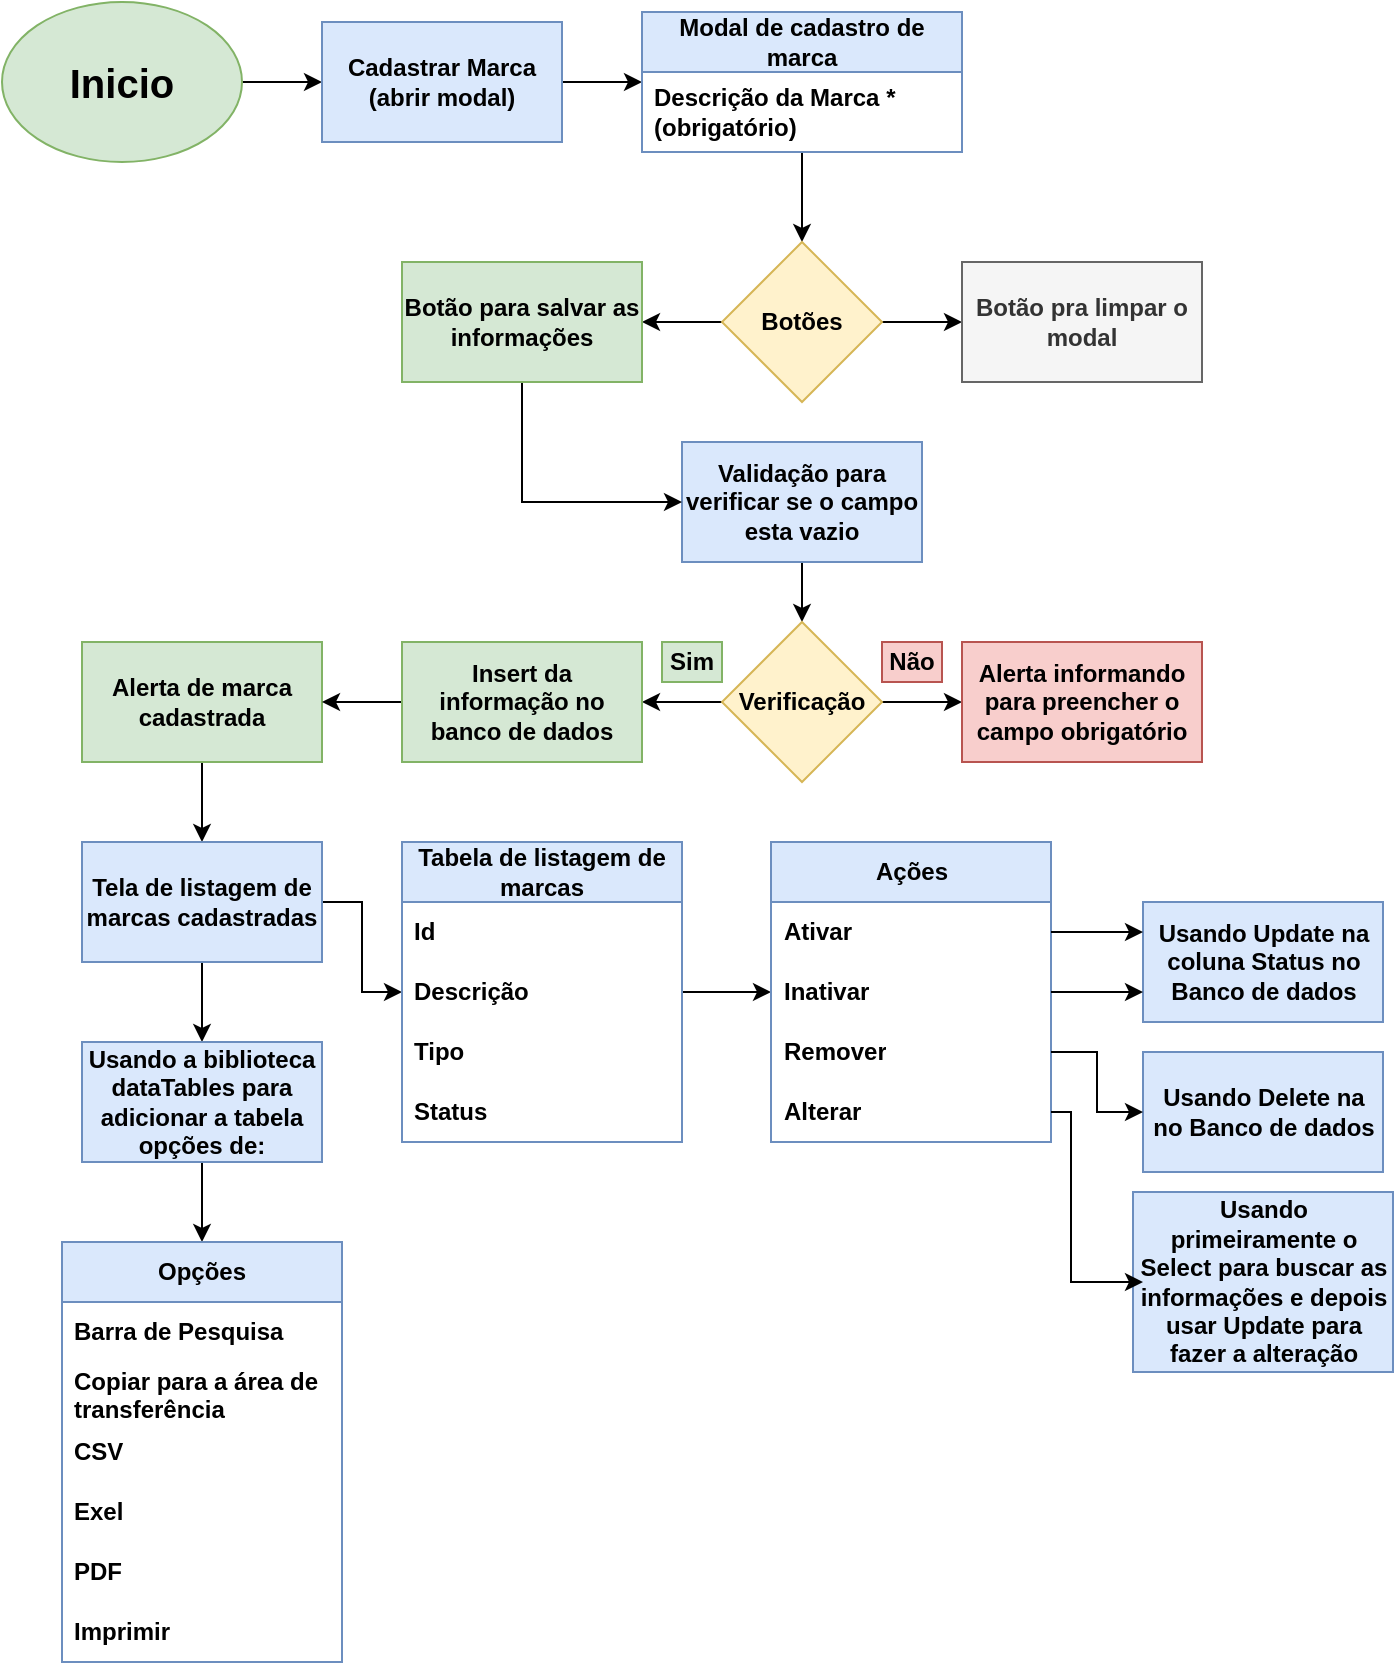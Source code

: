 <mxfile version="26.0.16">
  <diagram name="Página-1" id="MiUuDI48baqAd7auRptR">
    <mxGraphModel dx="578" dy="876" grid="1" gridSize="10" guides="1" tooltips="1" connect="1" arrows="1" fold="1" page="1" pageScale="1" pageWidth="827" pageHeight="1169" math="0" shadow="0">
      <root>
        <mxCell id="0" />
        <mxCell id="1" parent="0" />
        <mxCell id="bFPvbuVX6eMESYYFqPks-5" value="" style="edgeStyle=orthogonalEdgeStyle;rounded=0;orthogonalLoop=1;jettySize=auto;html=1;" edge="1" parent="1" source="bFPvbuVX6eMESYYFqPks-1" target="bFPvbuVX6eMESYYFqPks-4">
          <mxGeometry relative="1" as="geometry" />
        </mxCell>
        <mxCell id="bFPvbuVX6eMESYYFqPks-1" value="&lt;h1 style=&quot;font-size: 20px;&quot;&gt;Inicio&lt;/h1&gt;" style="ellipse;whiteSpace=wrap;html=1;fontSize=20;fontStyle=1;fillColor=#d5e8d4;strokeColor=#82b366;" vertex="1" parent="1">
          <mxGeometry x="40" y="40" width="120" height="80" as="geometry" />
        </mxCell>
        <mxCell id="bFPvbuVX6eMESYYFqPks-15" style="edgeStyle=orthogonalEdgeStyle;rounded=0;orthogonalLoop=1;jettySize=auto;html=1;" edge="1" parent="1" source="bFPvbuVX6eMESYYFqPks-4" target="bFPvbuVX6eMESYYFqPks-6">
          <mxGeometry relative="1" as="geometry" />
        </mxCell>
        <mxCell id="bFPvbuVX6eMESYYFqPks-4" value="Cadastrar Marca&lt;div&gt;(abrir modal)&lt;/div&gt;" style="rounded=0;whiteSpace=wrap;html=1;fontStyle=1;fillColor=#dae8fc;strokeColor=#6c8ebf;" vertex="1" parent="1">
          <mxGeometry x="200" y="50" width="120" height="60" as="geometry" />
        </mxCell>
        <mxCell id="bFPvbuVX6eMESYYFqPks-36" value="" style="edgeStyle=orthogonalEdgeStyle;rounded=0;orthogonalLoop=1;jettySize=auto;html=1;" edge="1" parent="1" source="bFPvbuVX6eMESYYFqPks-6" target="bFPvbuVX6eMESYYFqPks-35">
          <mxGeometry relative="1" as="geometry" />
        </mxCell>
        <mxCell id="bFPvbuVX6eMESYYFqPks-6" value="Modal de cadastro de marca" style="swimlane;fontStyle=1;childLayout=stackLayout;horizontal=1;startSize=30;horizontalStack=0;resizeParent=1;resizeParentMax=0;resizeLast=0;collapsible=1;marginBottom=0;whiteSpace=wrap;html=1;fillColor=#dae8fc;strokeColor=#6c8ebf;" vertex="1" parent="1">
          <mxGeometry x="360" y="45" width="160" height="70" as="geometry" />
        </mxCell>
        <mxCell id="bFPvbuVX6eMESYYFqPks-7" value="Descrição da Marca * (obrigatório)" style="text;strokeColor=none;fillColor=none;align=left;verticalAlign=middle;spacingLeft=4;spacingRight=4;overflow=hidden;points=[[0,0.5],[1,0.5]];portConstraint=eastwest;rotatable=0;whiteSpace=wrap;html=1;fontStyle=1" vertex="1" parent="bFPvbuVX6eMESYYFqPks-6">
          <mxGeometry y="30" width="160" height="40" as="geometry" />
        </mxCell>
        <mxCell id="bFPvbuVX6eMESYYFqPks-20" value="" style="edgeStyle=orthogonalEdgeStyle;rounded=0;orthogonalLoop=1;jettySize=auto;html=1;" edge="1" parent="1" source="bFPvbuVX6eMESYYFqPks-17" target="bFPvbuVX6eMESYYFqPks-19">
          <mxGeometry relative="1" as="geometry" />
        </mxCell>
        <mxCell id="bFPvbuVX6eMESYYFqPks-17" value="Validação para verificar se o campo esta vazio" style="whiteSpace=wrap;html=1;fillColor=#dae8fc;strokeColor=#6c8ebf;fontStyle=1;startSize=30;" vertex="1" parent="1">
          <mxGeometry x="380" y="260" width="120" height="60" as="geometry" />
        </mxCell>
        <mxCell id="bFPvbuVX6eMESYYFqPks-22" value="" style="edgeStyle=orthogonalEdgeStyle;rounded=0;orthogonalLoop=1;jettySize=auto;html=1;" edge="1" parent="1" source="bFPvbuVX6eMESYYFqPks-19" target="bFPvbuVX6eMESYYFqPks-21">
          <mxGeometry relative="1" as="geometry" />
        </mxCell>
        <mxCell id="bFPvbuVX6eMESYYFqPks-81" style="edgeStyle=orthogonalEdgeStyle;rounded=0;orthogonalLoop=1;jettySize=auto;html=1;entryX=1;entryY=0.5;entryDx=0;entryDy=0;" edge="1" parent="1" source="bFPvbuVX6eMESYYFqPks-19" target="bFPvbuVX6eMESYYFqPks-27">
          <mxGeometry relative="1" as="geometry" />
        </mxCell>
        <mxCell id="bFPvbuVX6eMESYYFqPks-19" value="Verificação" style="rhombus;whiteSpace=wrap;html=1;fillColor=#fff2cc;strokeColor=#d6b656;fontStyle=1;startSize=30;" vertex="1" parent="1">
          <mxGeometry x="400" y="350" width="80" height="80" as="geometry" />
        </mxCell>
        <mxCell id="bFPvbuVX6eMESYYFqPks-21" value="Alerta informando para preencher o campo obrigatório" style="whiteSpace=wrap;html=1;fillColor=#f8cecc;strokeColor=#b85450;fontStyle=1;startSize=30;" vertex="1" parent="1">
          <mxGeometry x="520" y="360" width="120" height="60" as="geometry" />
        </mxCell>
        <mxCell id="bFPvbuVX6eMESYYFqPks-23" value="Não" style="rounded=0;whiteSpace=wrap;html=1;fillColor=#f8cecc;strokeColor=#b85450;fontStyle=1" vertex="1" parent="1">
          <mxGeometry x="480" y="360" width="30" height="20" as="geometry" />
        </mxCell>
        <mxCell id="bFPvbuVX6eMESYYFqPks-83" style="edgeStyle=orthogonalEdgeStyle;rounded=0;orthogonalLoop=1;jettySize=auto;html=1;" edge="1" parent="1" source="bFPvbuVX6eMESYYFqPks-24" target="bFPvbuVX6eMESYYFqPks-31">
          <mxGeometry relative="1" as="geometry" />
        </mxCell>
        <mxCell id="bFPvbuVX6eMESYYFqPks-24" value="Alerta de marca cadastrada" style="whiteSpace=wrap;html=1;fillColor=#d5e8d4;strokeColor=#82b366;fontStyle=1;startSize=30;" vertex="1" parent="1">
          <mxGeometry x="80" y="360" width="120" height="60" as="geometry" />
        </mxCell>
        <mxCell id="bFPvbuVX6eMESYYFqPks-26" value="Sim" style="rounded=0;whiteSpace=wrap;html=1;fillColor=#d5e8d4;strokeColor=#82b366;fontStyle=1" vertex="1" parent="1">
          <mxGeometry x="370" y="360" width="30" height="20" as="geometry" />
        </mxCell>
        <mxCell id="bFPvbuVX6eMESYYFqPks-82" style="edgeStyle=orthogonalEdgeStyle;rounded=0;orthogonalLoop=1;jettySize=auto;html=1;" edge="1" parent="1" source="bFPvbuVX6eMESYYFqPks-27" target="bFPvbuVX6eMESYYFqPks-24">
          <mxGeometry relative="1" as="geometry" />
        </mxCell>
        <mxCell id="bFPvbuVX6eMESYYFqPks-27" value="Insert da informação no banco de dados" style="whiteSpace=wrap;html=1;fillColor=#d5e8d4;strokeColor=#82b366;fontStyle=1;startSize=30;" vertex="1" parent="1">
          <mxGeometry x="240" y="360" width="120" height="60" as="geometry" />
        </mxCell>
        <mxCell id="bFPvbuVX6eMESYYFqPks-50" style="edgeStyle=orthogonalEdgeStyle;rounded=0;orthogonalLoop=1;jettySize=auto;html=1;entryX=0.5;entryY=0;entryDx=0;entryDy=0;" edge="1" parent="1" source="bFPvbuVX6eMESYYFqPks-31" target="bFPvbuVX6eMESYYFqPks-42">
          <mxGeometry relative="1" as="geometry" />
        </mxCell>
        <mxCell id="bFPvbuVX6eMESYYFqPks-62" style="edgeStyle=orthogonalEdgeStyle;rounded=0;orthogonalLoop=1;jettySize=auto;html=1;" edge="1" parent="1" source="bFPvbuVX6eMESYYFqPks-31" target="bFPvbuVX6eMESYYFqPks-52">
          <mxGeometry relative="1" as="geometry" />
        </mxCell>
        <mxCell id="bFPvbuVX6eMESYYFqPks-31" value="Tela de listagem de marcas cadastradas" style="whiteSpace=wrap;html=1;fillColor=#dae8fc;strokeColor=#6c8ebf;fontStyle=1;startSize=30;" vertex="1" parent="1">
          <mxGeometry x="80" y="460" width="120" height="60" as="geometry" />
        </mxCell>
        <mxCell id="bFPvbuVX6eMESYYFqPks-38" value="" style="edgeStyle=orthogonalEdgeStyle;rounded=0;orthogonalLoop=1;jettySize=auto;html=1;" edge="1" parent="1" source="bFPvbuVX6eMESYYFqPks-35" target="bFPvbuVX6eMESYYFqPks-37">
          <mxGeometry relative="1" as="geometry" />
        </mxCell>
        <mxCell id="bFPvbuVX6eMESYYFqPks-40" value="" style="edgeStyle=orthogonalEdgeStyle;rounded=0;orthogonalLoop=1;jettySize=auto;html=1;" edge="1" parent="1" source="bFPvbuVX6eMESYYFqPks-35" target="bFPvbuVX6eMESYYFqPks-39">
          <mxGeometry relative="1" as="geometry" />
        </mxCell>
        <mxCell id="bFPvbuVX6eMESYYFqPks-35" value="Botões" style="rhombus;whiteSpace=wrap;html=1;fillColor=#fff2cc;strokeColor=#d6b656;fontStyle=1;startSize=30;" vertex="1" parent="1">
          <mxGeometry x="400" y="160" width="80" height="80" as="geometry" />
        </mxCell>
        <mxCell id="bFPvbuVX6eMESYYFqPks-41" style="edgeStyle=orthogonalEdgeStyle;rounded=0;orthogonalLoop=1;jettySize=auto;html=1;entryX=0;entryY=0.5;entryDx=0;entryDy=0;" edge="1" parent="1" source="bFPvbuVX6eMESYYFqPks-37" target="bFPvbuVX6eMESYYFqPks-17">
          <mxGeometry relative="1" as="geometry">
            <Array as="points">
              <mxPoint x="300" y="290" />
            </Array>
          </mxGeometry>
        </mxCell>
        <mxCell id="bFPvbuVX6eMESYYFqPks-37" value="Botão para salvar as informações" style="whiteSpace=wrap;html=1;fillColor=#d5e8d4;strokeColor=#82b366;fontStyle=1;startSize=30;" vertex="1" parent="1">
          <mxGeometry x="240" y="170" width="120" height="60" as="geometry" />
        </mxCell>
        <mxCell id="bFPvbuVX6eMESYYFqPks-39" value="Botão pra limpar o modal" style="whiteSpace=wrap;html=1;fillColor=#f5f5f5;strokeColor=#666666;fontStyle=1;startSize=30;fontColor=#333333;" vertex="1" parent="1">
          <mxGeometry x="520" y="170" width="120" height="60" as="geometry" />
        </mxCell>
        <mxCell id="bFPvbuVX6eMESYYFqPks-51" style="edgeStyle=orthogonalEdgeStyle;rounded=0;orthogonalLoop=1;jettySize=auto;html=1;entryX=0.5;entryY=0;entryDx=0;entryDy=0;" edge="1" parent="1" source="bFPvbuVX6eMESYYFqPks-42" target="bFPvbuVX6eMESYYFqPks-43">
          <mxGeometry relative="1" as="geometry" />
        </mxCell>
        <mxCell id="bFPvbuVX6eMESYYFqPks-42" value="Usando a biblioteca dataTables para adicionar a tabela opções de:" style="whiteSpace=wrap;html=1;fontStyle=1;fillColor=#dae8fc;strokeColor=#6c8ebf;" vertex="1" parent="1">
          <mxGeometry x="80" y="560" width="120" height="60" as="geometry" />
        </mxCell>
        <mxCell id="bFPvbuVX6eMESYYFqPks-43" value="Opções" style="swimlane;fontStyle=1;childLayout=stackLayout;horizontal=1;startSize=30;horizontalStack=0;resizeParent=1;resizeParentMax=0;resizeLast=0;collapsible=1;marginBottom=0;whiteSpace=wrap;html=1;fillColor=#dae8fc;strokeColor=#6c8ebf;" vertex="1" parent="1">
          <mxGeometry x="70" y="660" width="140" height="210" as="geometry" />
        </mxCell>
        <mxCell id="bFPvbuVX6eMESYYFqPks-44" value="Barra de Pesquisa" style="text;strokeColor=none;fillColor=none;align=left;verticalAlign=middle;spacingLeft=4;spacingRight=4;overflow=hidden;points=[[0,0.5],[1,0.5]];portConstraint=eastwest;rotatable=0;whiteSpace=wrap;html=1;fontStyle=1" vertex="1" parent="bFPvbuVX6eMESYYFqPks-43">
          <mxGeometry y="30" width="140" height="30" as="geometry" />
        </mxCell>
        <mxCell id="bFPvbuVX6eMESYYFqPks-45" value="Copiar para a área de transferência" style="text;strokeColor=none;fillColor=none;align=left;verticalAlign=middle;spacingLeft=4;spacingRight=4;overflow=hidden;points=[[0,0.5],[1,0.5]];portConstraint=eastwest;rotatable=0;whiteSpace=wrap;html=1;fontStyle=1" vertex="1" parent="bFPvbuVX6eMESYYFqPks-43">
          <mxGeometry y="60" width="140" height="30" as="geometry" />
        </mxCell>
        <mxCell id="bFPvbuVX6eMESYYFqPks-46" value="CSV" style="text;strokeColor=none;fillColor=none;align=left;verticalAlign=middle;spacingLeft=4;spacingRight=4;overflow=hidden;points=[[0,0.5],[1,0.5]];portConstraint=eastwest;rotatable=0;whiteSpace=wrap;html=1;fontStyle=1" vertex="1" parent="bFPvbuVX6eMESYYFqPks-43">
          <mxGeometry y="90" width="140" height="30" as="geometry" />
        </mxCell>
        <mxCell id="bFPvbuVX6eMESYYFqPks-47" value="Exel" style="text;strokeColor=none;fillColor=none;align=left;verticalAlign=middle;spacingLeft=4;spacingRight=4;overflow=hidden;points=[[0,0.5],[1,0.5]];portConstraint=eastwest;rotatable=0;whiteSpace=wrap;html=1;fontStyle=1" vertex="1" parent="bFPvbuVX6eMESYYFqPks-43">
          <mxGeometry y="120" width="140" height="30" as="geometry" />
        </mxCell>
        <mxCell id="bFPvbuVX6eMESYYFqPks-48" value="PDF" style="text;strokeColor=none;fillColor=none;align=left;verticalAlign=middle;spacingLeft=4;spacingRight=4;overflow=hidden;points=[[0,0.5],[1,0.5]];portConstraint=eastwest;rotatable=0;whiteSpace=wrap;html=1;fontStyle=1" vertex="1" parent="bFPvbuVX6eMESYYFqPks-43">
          <mxGeometry y="150" width="140" height="30" as="geometry" />
        </mxCell>
        <mxCell id="bFPvbuVX6eMESYYFqPks-49" value="Imprimir" style="text;strokeColor=none;fillColor=none;align=left;verticalAlign=middle;spacingLeft=4;spacingRight=4;overflow=hidden;points=[[0,0.5],[1,0.5]];portConstraint=eastwest;rotatable=0;whiteSpace=wrap;html=1;fontStyle=1" vertex="1" parent="bFPvbuVX6eMESYYFqPks-43">
          <mxGeometry y="180" width="140" height="30" as="geometry" />
        </mxCell>
        <mxCell id="bFPvbuVX6eMESYYFqPks-75" style="edgeStyle=orthogonalEdgeStyle;rounded=0;orthogonalLoop=1;jettySize=auto;html=1;" edge="1" parent="1" source="bFPvbuVX6eMESYYFqPks-52" target="bFPvbuVX6eMESYYFqPks-63">
          <mxGeometry relative="1" as="geometry" />
        </mxCell>
        <mxCell id="bFPvbuVX6eMESYYFqPks-52" value="Tabela de listagem de marcas" style="swimlane;fontStyle=1;childLayout=stackLayout;horizontal=1;startSize=30;horizontalStack=0;resizeParent=1;resizeParentMax=0;resizeLast=0;collapsible=1;marginBottom=0;whiteSpace=wrap;html=1;fillColor=#dae8fc;strokeColor=#6c8ebf;" vertex="1" parent="1">
          <mxGeometry x="240" y="460" width="140" height="150" as="geometry" />
        </mxCell>
        <mxCell id="bFPvbuVX6eMESYYFqPks-54" value="Id" style="text;strokeColor=none;fillColor=none;align=left;verticalAlign=middle;spacingLeft=4;spacingRight=4;overflow=hidden;points=[[0,0.5],[1,0.5]];portConstraint=eastwest;rotatable=0;whiteSpace=wrap;html=1;fontStyle=1" vertex="1" parent="bFPvbuVX6eMESYYFqPks-52">
          <mxGeometry y="30" width="140" height="30" as="geometry" />
        </mxCell>
        <mxCell id="bFPvbuVX6eMESYYFqPks-53" value="Descrição" style="text;strokeColor=none;fillColor=none;align=left;verticalAlign=middle;spacingLeft=4;spacingRight=4;overflow=hidden;points=[[0,0.5],[1,0.5]];portConstraint=eastwest;rotatable=0;whiteSpace=wrap;html=1;fontStyle=1" vertex="1" parent="bFPvbuVX6eMESYYFqPks-52">
          <mxGeometry y="60" width="140" height="30" as="geometry" />
        </mxCell>
        <mxCell id="bFPvbuVX6eMESYYFqPks-55" value="Tipo" style="text;strokeColor=none;fillColor=none;align=left;verticalAlign=middle;spacingLeft=4;spacingRight=4;overflow=hidden;points=[[0,0.5],[1,0.5]];portConstraint=eastwest;rotatable=0;whiteSpace=wrap;html=1;fontStyle=1" vertex="1" parent="bFPvbuVX6eMESYYFqPks-52">
          <mxGeometry y="90" width="140" height="30" as="geometry" />
        </mxCell>
        <mxCell id="bFPvbuVX6eMESYYFqPks-56" value="Status" style="text;strokeColor=none;fillColor=none;align=left;verticalAlign=middle;spacingLeft=4;spacingRight=4;overflow=hidden;points=[[0,0.5],[1,0.5]];portConstraint=eastwest;rotatable=0;whiteSpace=wrap;html=1;fontStyle=1" vertex="1" parent="bFPvbuVX6eMESYYFqPks-52">
          <mxGeometry y="120" width="140" height="30" as="geometry" />
        </mxCell>
        <mxCell id="bFPvbuVX6eMESYYFqPks-63" value="Ações" style="swimlane;fontStyle=1;childLayout=stackLayout;horizontal=1;startSize=30;horizontalStack=0;resizeParent=1;resizeParentMax=0;resizeLast=0;collapsible=1;marginBottom=0;whiteSpace=wrap;html=1;fillColor=#dae8fc;strokeColor=#6c8ebf;" vertex="1" parent="1">
          <mxGeometry x="424.5" y="460" width="140" height="150" as="geometry" />
        </mxCell>
        <mxCell id="bFPvbuVX6eMESYYFqPks-64" value="Ativar" style="text;strokeColor=none;fillColor=none;align=left;verticalAlign=middle;spacingLeft=4;spacingRight=4;overflow=hidden;points=[[0,0.5],[1,0.5]];portConstraint=eastwest;rotatable=0;whiteSpace=wrap;html=1;fontStyle=1" vertex="1" parent="bFPvbuVX6eMESYYFqPks-63">
          <mxGeometry y="30" width="140" height="30" as="geometry" />
        </mxCell>
        <mxCell id="bFPvbuVX6eMESYYFqPks-65" value="Inativar" style="text;strokeColor=none;fillColor=none;align=left;verticalAlign=middle;spacingLeft=4;spacingRight=4;overflow=hidden;points=[[0,0.5],[1,0.5]];portConstraint=eastwest;rotatable=0;whiteSpace=wrap;html=1;fontStyle=1" vertex="1" parent="bFPvbuVX6eMESYYFqPks-63">
          <mxGeometry y="60" width="140" height="30" as="geometry" />
        </mxCell>
        <mxCell id="bFPvbuVX6eMESYYFqPks-66" value="Remover" style="text;strokeColor=none;fillColor=none;align=left;verticalAlign=middle;spacingLeft=4;spacingRight=4;overflow=hidden;points=[[0,0.5],[1,0.5]];portConstraint=eastwest;rotatable=0;whiteSpace=wrap;html=1;fontStyle=1" vertex="1" parent="bFPvbuVX6eMESYYFqPks-63">
          <mxGeometry y="90" width="140" height="30" as="geometry" />
        </mxCell>
        <mxCell id="bFPvbuVX6eMESYYFqPks-67" value="Alterar" style="text;strokeColor=none;fillColor=none;align=left;verticalAlign=middle;spacingLeft=4;spacingRight=4;overflow=hidden;points=[[0,0.5],[1,0.5]];portConstraint=eastwest;rotatable=0;whiteSpace=wrap;html=1;fontStyle=1" vertex="1" parent="bFPvbuVX6eMESYYFqPks-63">
          <mxGeometry y="120" width="140" height="30" as="geometry" />
        </mxCell>
        <mxCell id="bFPvbuVX6eMESYYFqPks-68" value="Usando Update na coluna Status no Banco de dados" style="whiteSpace=wrap;html=1;fontStyle=1;fillColor=#dae8fc;strokeColor=#6c8ebf;" vertex="1" parent="1">
          <mxGeometry x="610.5" y="490" width="120" height="60" as="geometry" />
        </mxCell>
        <mxCell id="bFPvbuVX6eMESYYFqPks-69" value="Usando Delete na no Banco de dados" style="whiteSpace=wrap;html=1;fontStyle=1;fillColor=#dae8fc;strokeColor=#6c8ebf;" vertex="1" parent="1">
          <mxGeometry x="610.5" y="565" width="120" height="60" as="geometry" />
        </mxCell>
        <mxCell id="bFPvbuVX6eMESYYFqPks-70" style="edgeStyle=orthogonalEdgeStyle;rounded=0;orthogonalLoop=1;jettySize=auto;html=1;entryX=0;entryY=0.5;entryDx=0;entryDy=0;" edge="1" parent="1" source="bFPvbuVX6eMESYYFqPks-66" target="bFPvbuVX6eMESYYFqPks-69">
          <mxGeometry relative="1" as="geometry" />
        </mxCell>
        <mxCell id="bFPvbuVX6eMESYYFqPks-71" value="Usando primeiramente o Select para buscar as informações e depois usar Update para fazer a alteração" style="whiteSpace=wrap;html=1;fontStyle=1;fillColor=#dae8fc;strokeColor=#6c8ebf;" vertex="1" parent="1">
          <mxGeometry x="605.5" y="635" width="130" height="90" as="geometry" />
        </mxCell>
        <mxCell id="bFPvbuVX6eMESYYFqPks-72" style="edgeStyle=orthogonalEdgeStyle;rounded=0;orthogonalLoop=1;jettySize=auto;html=1;entryX=0;entryY=0.25;entryDx=0;entryDy=0;" edge="1" parent="1" source="bFPvbuVX6eMESYYFqPks-64" target="bFPvbuVX6eMESYYFqPks-68">
          <mxGeometry relative="1" as="geometry" />
        </mxCell>
        <mxCell id="bFPvbuVX6eMESYYFqPks-73" style="edgeStyle=orthogonalEdgeStyle;rounded=0;orthogonalLoop=1;jettySize=auto;html=1;entryX=0;entryY=0.75;entryDx=0;entryDy=0;" edge="1" parent="1" source="bFPvbuVX6eMESYYFqPks-65" target="bFPvbuVX6eMESYYFqPks-68">
          <mxGeometry relative="1" as="geometry" />
        </mxCell>
        <mxCell id="bFPvbuVX6eMESYYFqPks-74" style="edgeStyle=orthogonalEdgeStyle;rounded=0;orthogonalLoop=1;jettySize=auto;html=1;entryX=0;entryY=0.5;entryDx=0;entryDy=0;" edge="1" parent="1" source="bFPvbuVX6eMESYYFqPks-67">
          <mxGeometry relative="1" as="geometry">
            <mxPoint x="610.5" y="680" as="targetPoint" />
            <Array as="points">
              <mxPoint x="574.5" y="595" />
              <mxPoint x="574.5" y="680" />
            </Array>
          </mxGeometry>
        </mxCell>
      </root>
    </mxGraphModel>
  </diagram>
</mxfile>

